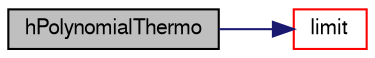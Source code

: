 digraph "hPolynomialThermo"
{
  bgcolor="transparent";
  edge [fontname="FreeSans",fontsize="10",labelfontname="FreeSans",labelfontsize="10"];
  node [fontname="FreeSans",fontsize="10",shape=record];
  rankdir="LR";
  Node58 [label="hPolynomialThermo",height=0.2,width=0.4,color="black", fillcolor="grey75", style="filled", fontcolor="black"];
  Node58 -> Node59 [color="midnightblue",fontsize="10",style="solid",fontname="FreeSans"];
  Node59 [label="limit",height=0.2,width=0.4,color="red",URL="$a30374.html#ab34eeab70d3e56071fdba65dc8d37a80",tooltip="Limit the temperature to be in the range Tlow_ to Thigh_. "];
}
